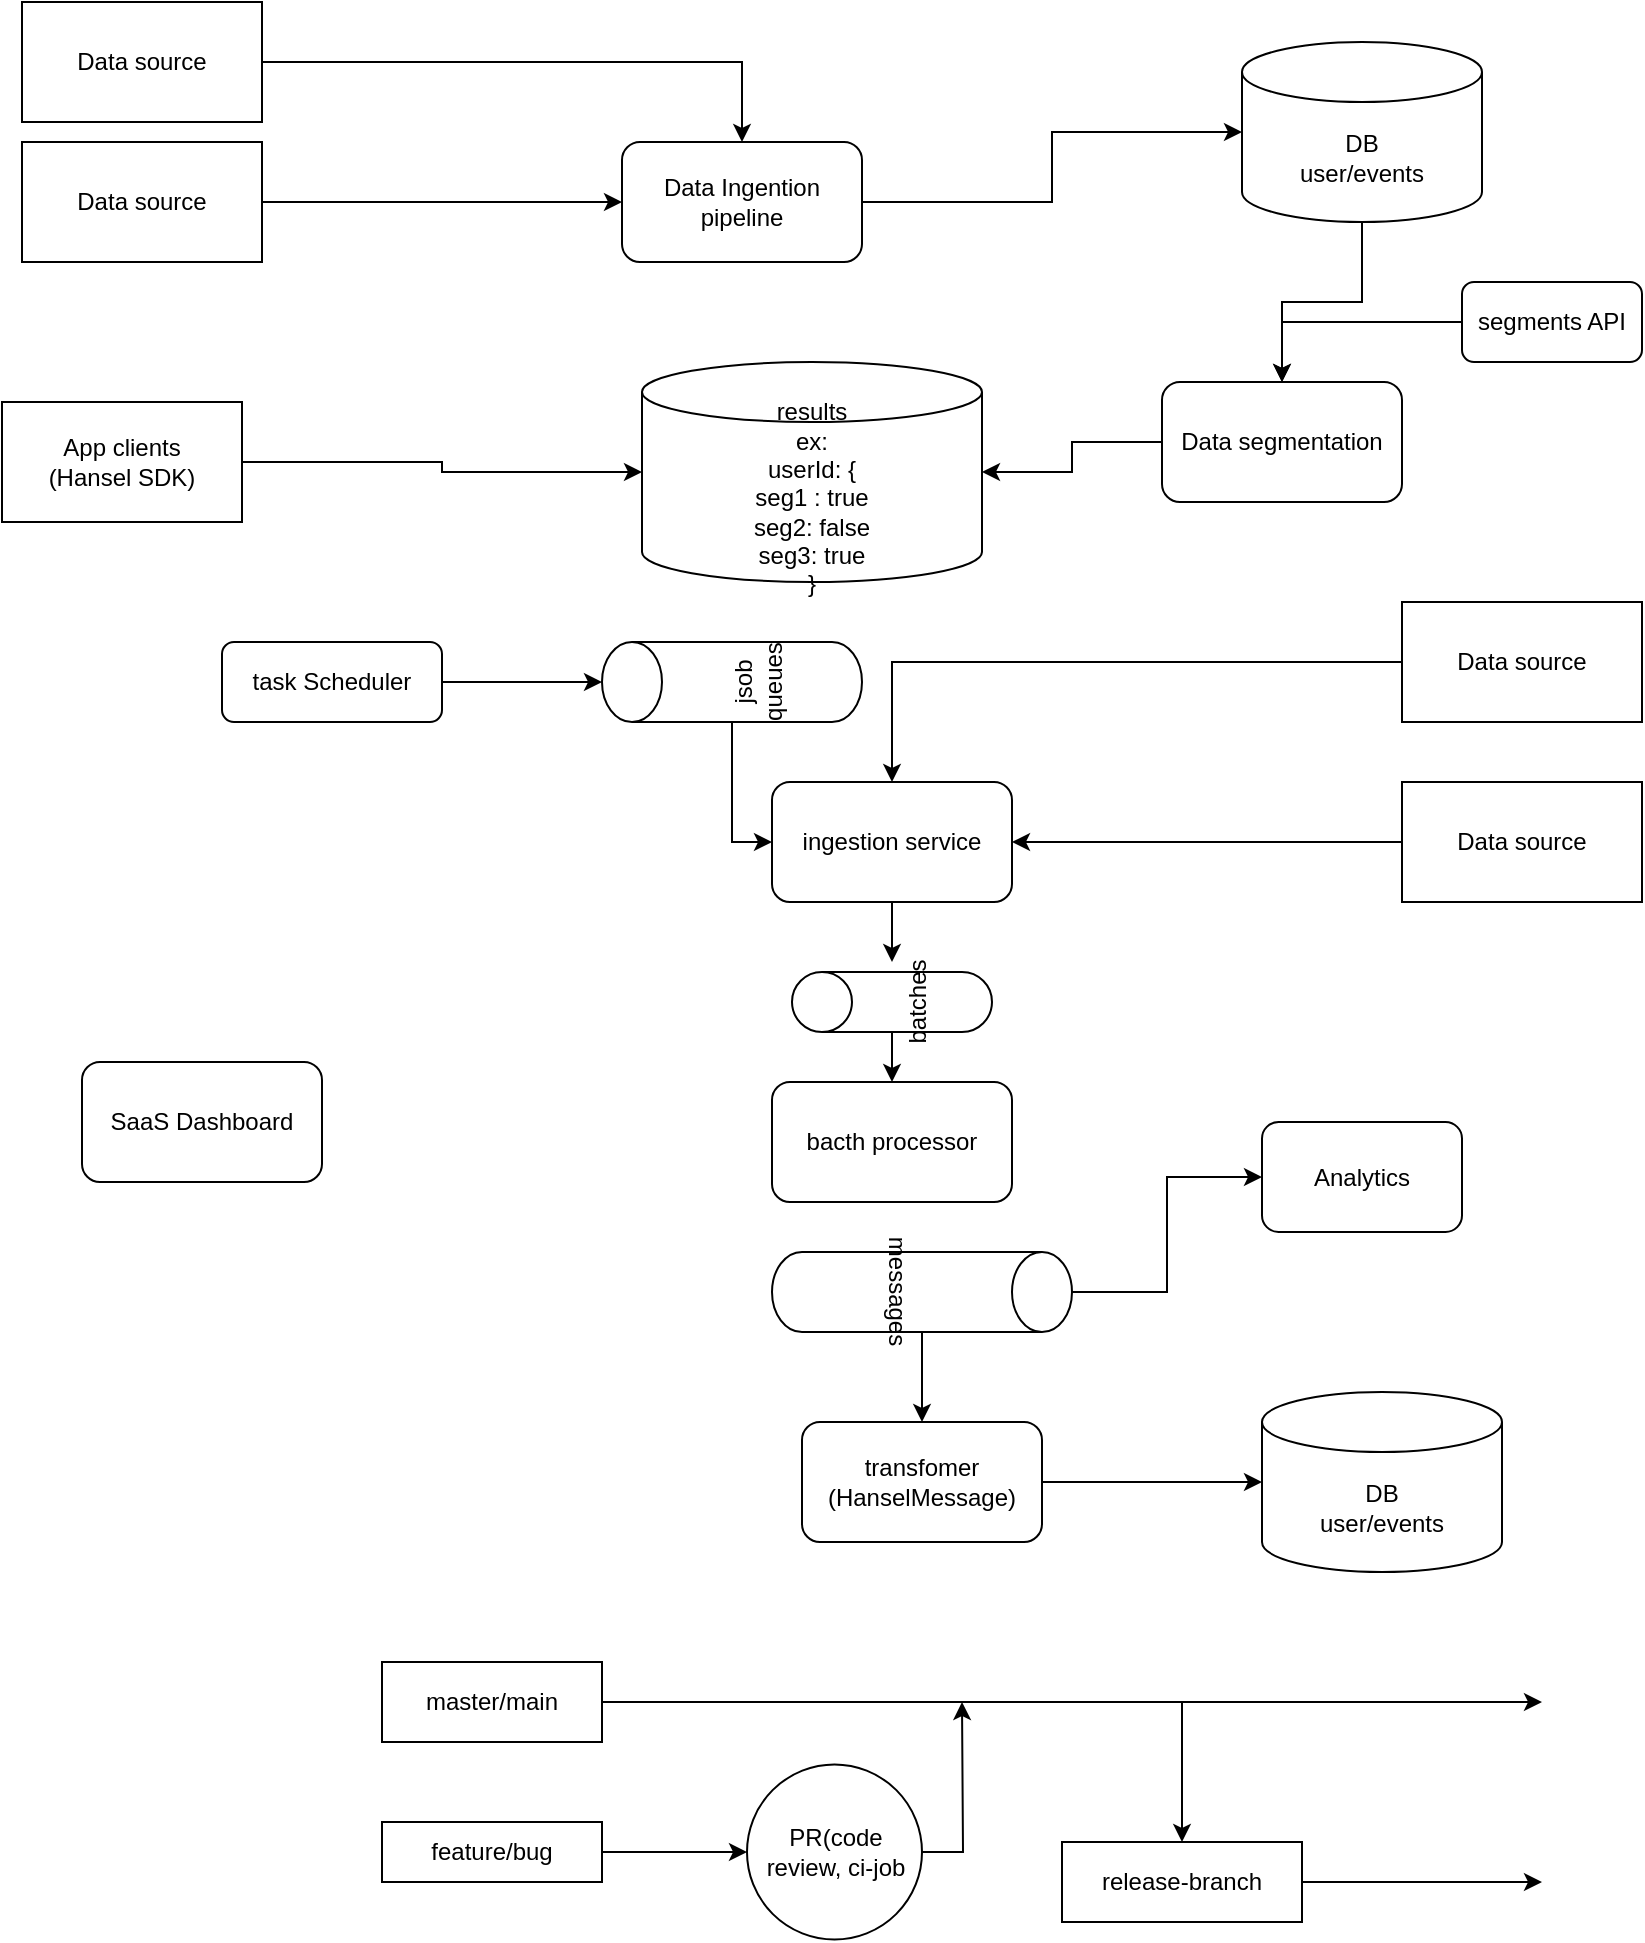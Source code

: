 <mxfile version="17.4.5" type="github"><diagram id="HoIA2LfBqonXL6bvdE6D" name="Page-1"><mxGraphModel dx="1329" dy="802" grid="1" gridSize="10" guides="1" tooltips="1" connect="1" arrows="1" fold="1" page="1" pageScale="1" pageWidth="850" pageHeight="1100" math="0" shadow="0"><root><mxCell id="0"/><mxCell id="1" parent="0"/><mxCell id="YVjClz27XfpyXA23Xylc-3" style="edgeStyle=orthogonalEdgeStyle;rounded=0;orthogonalLoop=1;jettySize=auto;html=1;" edge="1" parent="1" source="YVjClz27XfpyXA23Xylc-1" target="YVjClz27XfpyXA23Xylc-2"><mxGeometry relative="1" as="geometry"/></mxCell><mxCell id="YVjClz27XfpyXA23Xylc-1" value="Data Ingention pipeline" style="rounded=1;whiteSpace=wrap;html=1;" vertex="1" parent="1"><mxGeometry x="320" y="80" width="120" height="60" as="geometry"/></mxCell><mxCell id="YVjClz27XfpyXA23Xylc-16" style="edgeStyle=orthogonalEdgeStyle;rounded=0;orthogonalLoop=1;jettySize=auto;html=1;entryX=0.5;entryY=0;entryDx=0;entryDy=0;" edge="1" parent="1" source="YVjClz27XfpyXA23Xylc-2" target="YVjClz27XfpyXA23Xylc-9"><mxGeometry relative="1" as="geometry"/></mxCell><mxCell id="YVjClz27XfpyXA23Xylc-2" value="DB&lt;br&gt;user/events" style="shape=cylinder3;whiteSpace=wrap;html=1;boundedLbl=1;backgroundOutline=1;size=15;" vertex="1" parent="1"><mxGeometry x="630" y="30" width="120" height="90" as="geometry"/></mxCell><mxCell id="YVjClz27XfpyXA23Xylc-7" style="edgeStyle=orthogonalEdgeStyle;rounded=0;orthogonalLoop=1;jettySize=auto;html=1;" edge="1" parent="1" source="YVjClz27XfpyXA23Xylc-5" target="YVjClz27XfpyXA23Xylc-1"><mxGeometry relative="1" as="geometry"/></mxCell><mxCell id="YVjClz27XfpyXA23Xylc-5" value="Data source" style="rounded=0;whiteSpace=wrap;html=1;" vertex="1" parent="1"><mxGeometry x="20" y="10" width="120" height="60" as="geometry"/></mxCell><mxCell id="YVjClz27XfpyXA23Xylc-8" style="edgeStyle=orthogonalEdgeStyle;rounded=0;orthogonalLoop=1;jettySize=auto;html=1;entryX=0;entryY=0.5;entryDx=0;entryDy=0;" edge="1" parent="1" source="YVjClz27XfpyXA23Xylc-6" target="YVjClz27XfpyXA23Xylc-1"><mxGeometry relative="1" as="geometry"/></mxCell><mxCell id="YVjClz27XfpyXA23Xylc-6" value="Data source" style="rounded=0;whiteSpace=wrap;html=1;" vertex="1" parent="1"><mxGeometry x="20" y="80" width="120" height="60" as="geometry"/></mxCell><mxCell id="YVjClz27XfpyXA23Xylc-18" style="edgeStyle=orthogonalEdgeStyle;rounded=0;orthogonalLoop=1;jettySize=auto;html=1;" edge="1" parent="1" source="YVjClz27XfpyXA23Xylc-9" target="YVjClz27XfpyXA23Xylc-12"><mxGeometry relative="1" as="geometry"/></mxCell><mxCell id="YVjClz27XfpyXA23Xylc-9" value="Data segmentation" style="rounded=1;whiteSpace=wrap;html=1;" vertex="1" parent="1"><mxGeometry x="590" y="200" width="120" height="60" as="geometry"/></mxCell><mxCell id="YVjClz27XfpyXA23Xylc-12" value="results&lt;br&gt;ex:&lt;br&gt;userId: {&lt;br&gt;seg1 : true&lt;br&gt;seg2: false&lt;br&gt;seg3: true&lt;br&gt;}" style="shape=cylinder3;whiteSpace=wrap;html=1;boundedLbl=1;backgroundOutline=1;size=15;" vertex="1" parent="1"><mxGeometry x="330" y="190" width="170" height="110" as="geometry"/></mxCell><mxCell id="YVjClz27XfpyXA23Xylc-15" style="edgeStyle=orthogonalEdgeStyle;rounded=0;orthogonalLoop=1;jettySize=auto;html=1;entryX=0.5;entryY=0;entryDx=0;entryDy=0;" edge="1" parent="1" source="YVjClz27XfpyXA23Xylc-13" target="YVjClz27XfpyXA23Xylc-9"><mxGeometry relative="1" as="geometry"/></mxCell><mxCell id="YVjClz27XfpyXA23Xylc-13" value="segments API" style="rounded=1;whiteSpace=wrap;html=1;" vertex="1" parent="1"><mxGeometry x="740" y="150" width="90" height="40" as="geometry"/></mxCell><mxCell id="YVjClz27XfpyXA23Xylc-20" style="edgeStyle=orthogonalEdgeStyle;rounded=0;orthogonalLoop=1;jettySize=auto;html=1;" edge="1" parent="1" source="YVjClz27XfpyXA23Xylc-19" target="YVjClz27XfpyXA23Xylc-12"><mxGeometry relative="1" as="geometry"/></mxCell><mxCell id="YVjClz27XfpyXA23Xylc-19" value="App clients&lt;br&gt;(Hansel SDK)" style="rounded=0;whiteSpace=wrap;html=1;" vertex="1" parent="1"><mxGeometry x="10" y="210" width="120" height="60" as="geometry"/></mxCell><mxCell id="YVjClz27XfpyXA23Xylc-23" style="edgeStyle=orthogonalEdgeStyle;rounded=0;orthogonalLoop=1;jettySize=auto;html=1;entryX=0.5;entryY=0;entryDx=0;entryDy=0;entryPerimeter=0;" edge="1" parent="1" source="YVjClz27XfpyXA23Xylc-21" target="YVjClz27XfpyXA23Xylc-22"><mxGeometry relative="1" as="geometry"/></mxCell><mxCell id="YVjClz27XfpyXA23Xylc-21" value="task Scheduler" style="rounded=1;whiteSpace=wrap;html=1;" vertex="1" parent="1"><mxGeometry x="120" y="330" width="110" height="40" as="geometry"/></mxCell><mxCell id="YVjClz27XfpyXA23Xylc-25" style="edgeStyle=orthogonalEdgeStyle;rounded=0;orthogonalLoop=1;jettySize=auto;html=1;entryX=0;entryY=0.5;entryDx=0;entryDy=0;" edge="1" parent="1" source="YVjClz27XfpyXA23Xylc-22" target="YVjClz27XfpyXA23Xylc-24"><mxGeometry relative="1" as="geometry"/></mxCell><mxCell id="YVjClz27XfpyXA23Xylc-22" value="jsob queues" style="shape=cylinder3;whiteSpace=wrap;html=1;boundedLbl=1;backgroundOutline=1;size=15;rotation=-90;" vertex="1" parent="1"><mxGeometry x="355" y="285" width="40" height="130" as="geometry"/></mxCell><mxCell id="YVjClz27XfpyXA23Xylc-34" style="edgeStyle=orthogonalEdgeStyle;rounded=0;orthogonalLoop=1;jettySize=auto;html=1;" edge="1" parent="1" source="YVjClz27XfpyXA23Xylc-24"><mxGeometry relative="1" as="geometry"><mxPoint x="455" y="490" as="targetPoint"/></mxGeometry></mxCell><mxCell id="YVjClz27XfpyXA23Xylc-24" value="ingestion service" style="rounded=1;whiteSpace=wrap;html=1;" vertex="1" parent="1"><mxGeometry x="395" y="400" width="120" height="60" as="geometry"/></mxCell><mxCell id="YVjClz27XfpyXA23Xylc-28" style="edgeStyle=orthogonalEdgeStyle;rounded=0;orthogonalLoop=1;jettySize=auto;html=1;entryX=0.5;entryY=0;entryDx=0;entryDy=0;" edge="1" parent="1" source="YVjClz27XfpyXA23Xylc-26" target="YVjClz27XfpyXA23Xylc-24"><mxGeometry relative="1" as="geometry"/></mxCell><mxCell id="YVjClz27XfpyXA23Xylc-26" value="Data source" style="rounded=0;whiteSpace=wrap;html=1;" vertex="1" parent="1"><mxGeometry x="710" y="310" width="120" height="60" as="geometry"/></mxCell><mxCell id="YVjClz27XfpyXA23Xylc-29" style="edgeStyle=orthogonalEdgeStyle;rounded=0;orthogonalLoop=1;jettySize=auto;html=1;" edge="1" parent="1" source="YVjClz27XfpyXA23Xylc-27" target="YVjClz27XfpyXA23Xylc-24"><mxGeometry relative="1" as="geometry"/></mxCell><mxCell id="YVjClz27XfpyXA23Xylc-27" value="Data source" style="rounded=0;whiteSpace=wrap;html=1;" vertex="1" parent="1"><mxGeometry x="710" y="400" width="120" height="60" as="geometry"/></mxCell><mxCell id="YVjClz27XfpyXA23Xylc-30" value="bacth processor" style="rounded=1;whiteSpace=wrap;html=1;" vertex="1" parent="1"><mxGeometry x="395" y="550" width="120" height="60" as="geometry"/></mxCell><mxCell id="YVjClz27XfpyXA23Xylc-35" style="edgeStyle=orthogonalEdgeStyle;rounded=0;orthogonalLoop=1;jettySize=auto;html=1;" edge="1" parent="1" source="YVjClz27XfpyXA23Xylc-33" target="YVjClz27XfpyXA23Xylc-30"><mxGeometry relative="1" as="geometry"/></mxCell><mxCell id="YVjClz27XfpyXA23Xylc-33" value="batches" style="shape=cylinder3;whiteSpace=wrap;html=1;boundedLbl=1;backgroundOutline=1;size=15;rotation=-90;" vertex="1" parent="1"><mxGeometry x="440" y="460" width="30" height="100" as="geometry"/></mxCell><mxCell id="YVjClz27XfpyXA23Xylc-51" style="edgeStyle=orthogonalEdgeStyle;rounded=0;orthogonalLoop=1;jettySize=auto;html=1;" edge="1" parent="1" source="YVjClz27XfpyXA23Xylc-36"><mxGeometry relative="1" as="geometry"><mxPoint x="640" y="750" as="targetPoint"/></mxGeometry></mxCell><mxCell id="YVjClz27XfpyXA23Xylc-36" value="transfomer&lt;br&gt;(HanselMessage)" style="rounded=1;whiteSpace=wrap;html=1;" vertex="1" parent="1"><mxGeometry x="410" y="720" width="120" height="60" as="geometry"/></mxCell><mxCell id="YVjClz27XfpyXA23Xylc-38" style="edgeStyle=orthogonalEdgeStyle;rounded=0;orthogonalLoop=1;jettySize=auto;html=1;" edge="1" parent="1" source="YVjClz27XfpyXA23Xylc-37" target="YVjClz27XfpyXA23Xylc-36"><mxGeometry relative="1" as="geometry"/></mxCell><mxCell id="YVjClz27XfpyXA23Xylc-40" style="edgeStyle=orthogonalEdgeStyle;rounded=0;orthogonalLoop=1;jettySize=auto;html=1;entryX=0;entryY=0.5;entryDx=0;entryDy=0;" edge="1" parent="1" source="YVjClz27XfpyXA23Xylc-37" target="YVjClz27XfpyXA23Xylc-39"><mxGeometry relative="1" as="geometry"/></mxCell><mxCell id="YVjClz27XfpyXA23Xylc-37" value="messages" style="shape=cylinder3;whiteSpace=wrap;html=1;boundedLbl=1;backgroundOutline=1;size=15;rotation=90;" vertex="1" parent="1"><mxGeometry x="450" y="580" width="40" height="150" as="geometry"/></mxCell><mxCell id="YVjClz27XfpyXA23Xylc-39" value="Analytics" style="rounded=1;whiteSpace=wrap;html=1;" vertex="1" parent="1"><mxGeometry x="640" y="570" width="100" height="55" as="geometry"/></mxCell><mxCell id="YVjClz27XfpyXA23Xylc-41" value="SaaS Dashboard" style="rounded=1;whiteSpace=wrap;html=1;" vertex="1" parent="1"><mxGeometry x="50" y="540" width="120" height="60" as="geometry"/></mxCell><mxCell id="YVjClz27XfpyXA23Xylc-43" style="edgeStyle=orthogonalEdgeStyle;rounded=0;orthogonalLoop=1;jettySize=auto;html=1;" edge="1" parent="1" source="YVjClz27XfpyXA23Xylc-42"><mxGeometry relative="1" as="geometry"><mxPoint x="780" y="860" as="targetPoint"/></mxGeometry></mxCell><mxCell id="YVjClz27XfpyXA23Xylc-49" style="edgeStyle=orthogonalEdgeStyle;rounded=0;orthogonalLoop=1;jettySize=auto;html=1;entryX=0.5;entryY=0;entryDx=0;entryDy=0;" edge="1" parent="1" source="YVjClz27XfpyXA23Xylc-42" target="YVjClz27XfpyXA23Xylc-48"><mxGeometry relative="1" as="geometry"/></mxCell><mxCell id="YVjClz27XfpyXA23Xylc-42" value="master/main" style="rounded=0;whiteSpace=wrap;html=1;" vertex="1" parent="1"><mxGeometry x="200" y="840" width="110" height="40" as="geometry"/></mxCell><mxCell id="YVjClz27XfpyXA23Xylc-46" style="edgeStyle=orthogonalEdgeStyle;rounded=0;orthogonalLoop=1;jettySize=auto;html=1;entryX=0;entryY=0.5;entryDx=0;entryDy=0;" edge="1" parent="1" source="YVjClz27XfpyXA23Xylc-44" target="YVjClz27XfpyXA23Xylc-45"><mxGeometry relative="1" as="geometry"/></mxCell><mxCell id="YVjClz27XfpyXA23Xylc-44" value="feature/bug" style="rounded=0;whiteSpace=wrap;html=1;" vertex="1" parent="1"><mxGeometry x="200" y="920" width="110" height="30" as="geometry"/></mxCell><mxCell id="YVjClz27XfpyXA23Xylc-47" style="edgeStyle=orthogonalEdgeStyle;rounded=0;orthogonalLoop=1;jettySize=auto;html=1;" edge="1" parent="1" source="YVjClz27XfpyXA23Xylc-45"><mxGeometry relative="1" as="geometry"><mxPoint x="490" y="860" as="targetPoint"/></mxGeometry></mxCell><mxCell id="YVjClz27XfpyXA23Xylc-45" value="PR(code review, ci-job" style="ellipse;whiteSpace=wrap;html=1;aspect=fixed;" vertex="1" parent="1"><mxGeometry x="382.5" y="891.25" width="87.5" height="87.5" as="geometry"/></mxCell><mxCell id="YVjClz27XfpyXA23Xylc-50" style="edgeStyle=orthogonalEdgeStyle;rounded=0;orthogonalLoop=1;jettySize=auto;html=1;" edge="1" parent="1" source="YVjClz27XfpyXA23Xylc-48"><mxGeometry relative="1" as="geometry"><mxPoint x="780" y="950" as="targetPoint"/></mxGeometry></mxCell><mxCell id="YVjClz27XfpyXA23Xylc-48" value="release-branch" style="rounded=0;whiteSpace=wrap;html=1;" vertex="1" parent="1"><mxGeometry x="540" y="930" width="120" height="40" as="geometry"/></mxCell><mxCell id="YVjClz27XfpyXA23Xylc-52" value="DB&lt;br&gt;user/events" style="shape=cylinder3;whiteSpace=wrap;html=1;boundedLbl=1;backgroundOutline=1;size=15;" vertex="1" parent="1"><mxGeometry x="640" y="705" width="120" height="90" as="geometry"/></mxCell></root></mxGraphModel></diagram></mxfile>